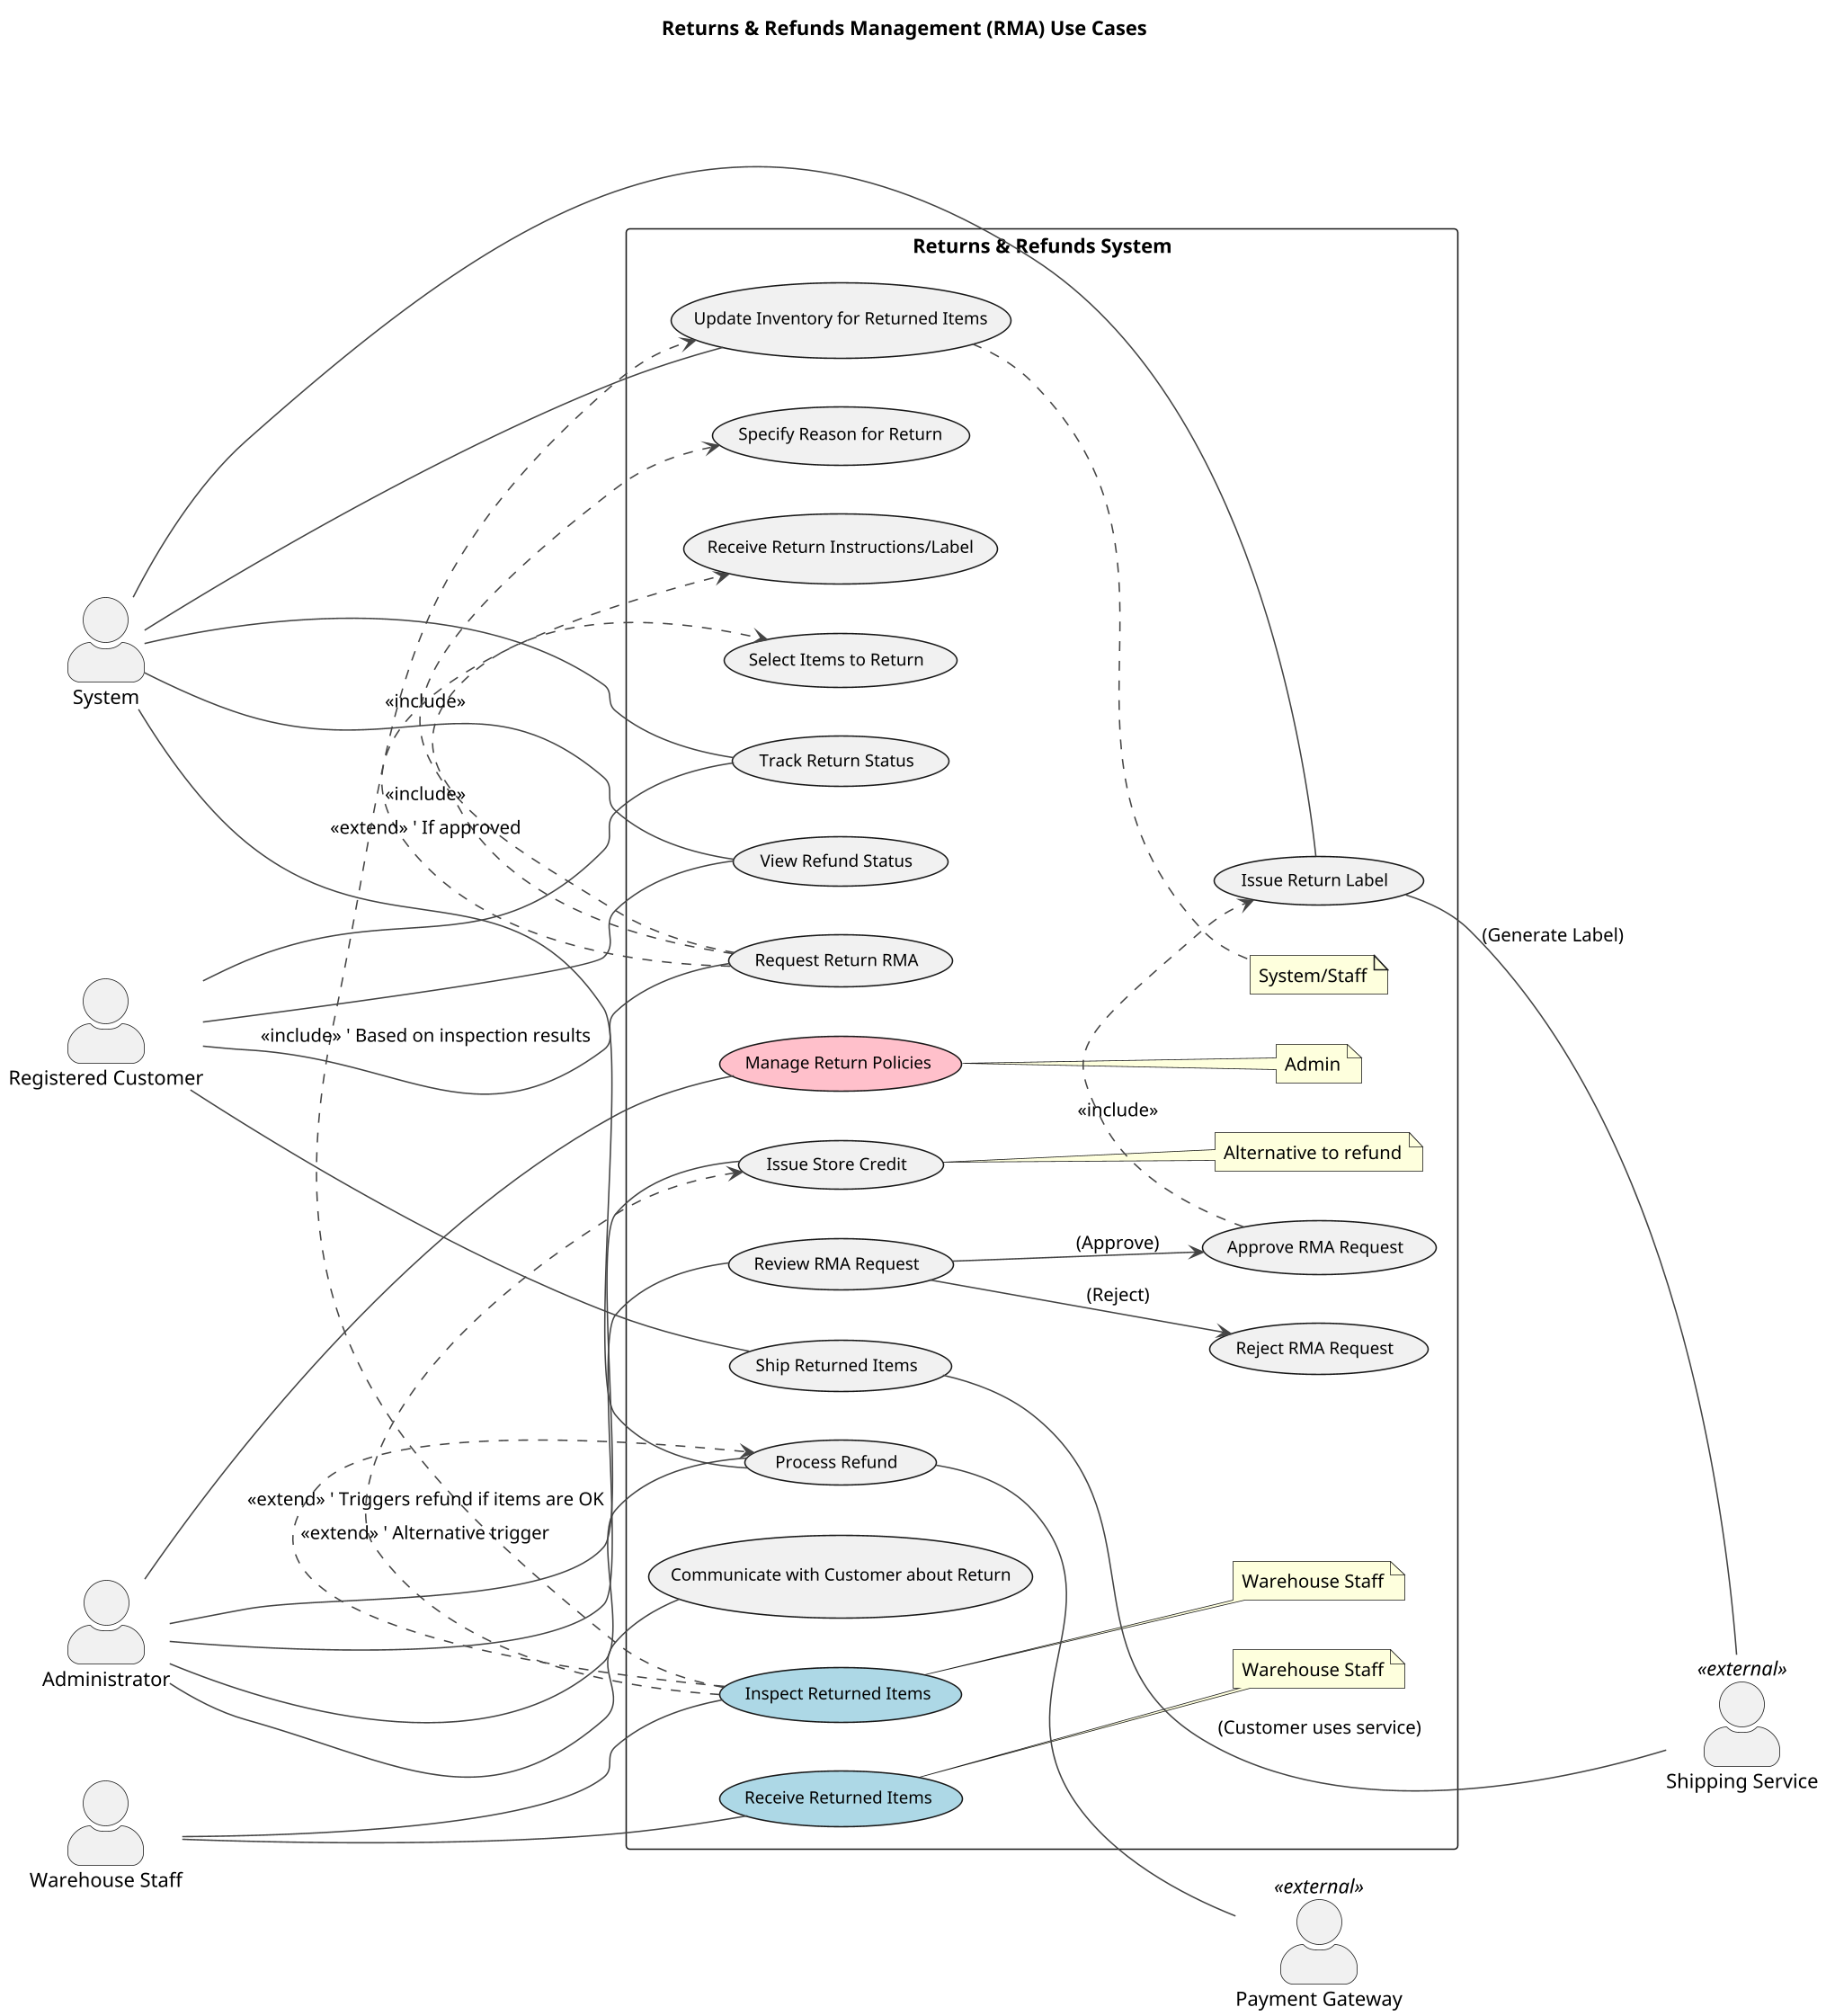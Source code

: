 @startuml returns-refunds-management-use-case
' Fix for clipping issues with comprehensive diagrams
skinparam Rankdir top-to-bottom
skinparam dpi 150
skinparam pageMargin 10
skinparam pageExternalColor white
scale max 2000 width

' Basic styling
skinparam ActorStyle awesome
skinparam ArrowColor #444444
skinparam shadowing false
skinparam defaultTextAlignment center
skinparam Handwritten false
skinparam UsecaseBorderThickness 1
skinparam UsecaseFontSize 12
skinparam ActorFontSize 14

title Returns & Refunds Management (RMA) Use Cases

left to right direction

actor "Registered Customer" as RegUser
actor "Administrator" as Admin
actor "Warehouse Staff" as Staff
actor "System"
actor "Payment Gateway" as PayGW <<external>>
actor "Shipping Service" as ShipSvc <<external>>

rectangle "Returns & Refunds System" {
  ' Customer Use Cases
  usecase "Request Return RMA" as UC_RequestReturn
  usecase "Select Items to Return" as UC_SelectReturnItems
  usecase "Specify Reason for Return" as UC_SpecifyReason
  usecase "Receive Return Instructions/Label" as UC_ReceiveReturnLabel
  usecase "Ship Returned Items" as UC_ShipReturn
  usecase "Track Return Status" as UC_TrackReturnStatus
  usecase "View Refund Status" as UC_ViewRefundStatus

  ' Administrator/Support Staff Use Cases
  usecase "Review RMA Request" as UC_ReviewRMA
  usecase "Approve RMA Request" as UC_ApproveRMA
  usecase "Reject RMA Request" as UC_RejectRMA
  usecase "Issue Return Label" as UC_IssueReturnLabel
  usecase "Receive Returned Items" as UC_ReceiveReturnedItems #lightblue
  note right of UC_ReceiveReturnedItems: Warehouse Staff
  usecase "Inspect Returned Items" as UC_InspectItems #lightblue
  note right of UC_InspectItems: Warehouse Staff
  usecase "Update Inventory for Returned Items" as UC_UpdateReturnInventory
  note right of UC_UpdateReturnInventory: System/Staff
  usecase "Process Refund" as UC_ProcessRefund
  usecase "Issue Store Credit" as UC_IssueStoreCredit
  note right of UC_IssueStoreCredit: Alternative to refund
  usecase "Communicate with Customer about Return" as UC_CommunicateReturn
  usecase "Manage Return Policies" as UC_ManageReturnPolicies #pink
  note right of UC_ManageReturnPolicies: Admin

  ' --- Registered Customer to Use Case Relationships ---
  RegUser -- UC_RequestReturn
  UC_RequestReturn .> UC_SelectReturnItems : <<include>>
  UC_RequestReturn .> UC_SpecifyReason : <<include>>
  UC_RequestReturn .> UC_ReceiveReturnLabel : <<extend>> ' If approved
  RegUser -- UC_ShipReturn
  RegUser -- UC_TrackReturnStatus
  RegUser -- UC_ViewRefundStatus

  ' --- Administrator/Support Staff to Use Case Relationships ---
  Admin -- UC_ReviewRMA
  UC_ReviewRMA --> UC_ApproveRMA : (Approve)
  UC_ReviewRMA --> UC_RejectRMA : (Reject)
  UC_ApproveRMA .> UC_IssueReturnLabel : <<include>>
  Admin -- UC_ProcessRefund
  Admin -- UC_IssueStoreCredit
  Admin -- UC_CommunicateReturn
  Admin -- UC_ManageReturnPolicies

  ' --- Warehouse Staff to Use Case Relationships ---
  Staff -- UC_ReceiveReturnedItems
  Staff -- UC_InspectItems
  UC_InspectItems .> UC_UpdateReturnInventory : <<include>> ' Based on inspection results
  UC_InspectItems .> UC_ProcessRefund : <<extend>> ' Triggers refund if items are OK
  UC_InspectItems .> UC_IssueStoreCredit : <<extend>> ' Alternative trigger

  ' --- System to Use Case Relationships ---
  System -- UC_IssueReturnLabel
  System -- UC_UpdateReturnInventory
  System -- UC_ProcessRefund
  System -- UC_TrackReturnStatus
  System -- UC_ViewRefundStatus

  ' --- External Actor Interactions ---
  UC_IssueReturnLabel -- ShipSvc : (Generate Label)
  UC_ShipReturn -- ShipSvc : (Customer uses service)
  UC_ProcessRefund -- PayGW
}

@enduml
